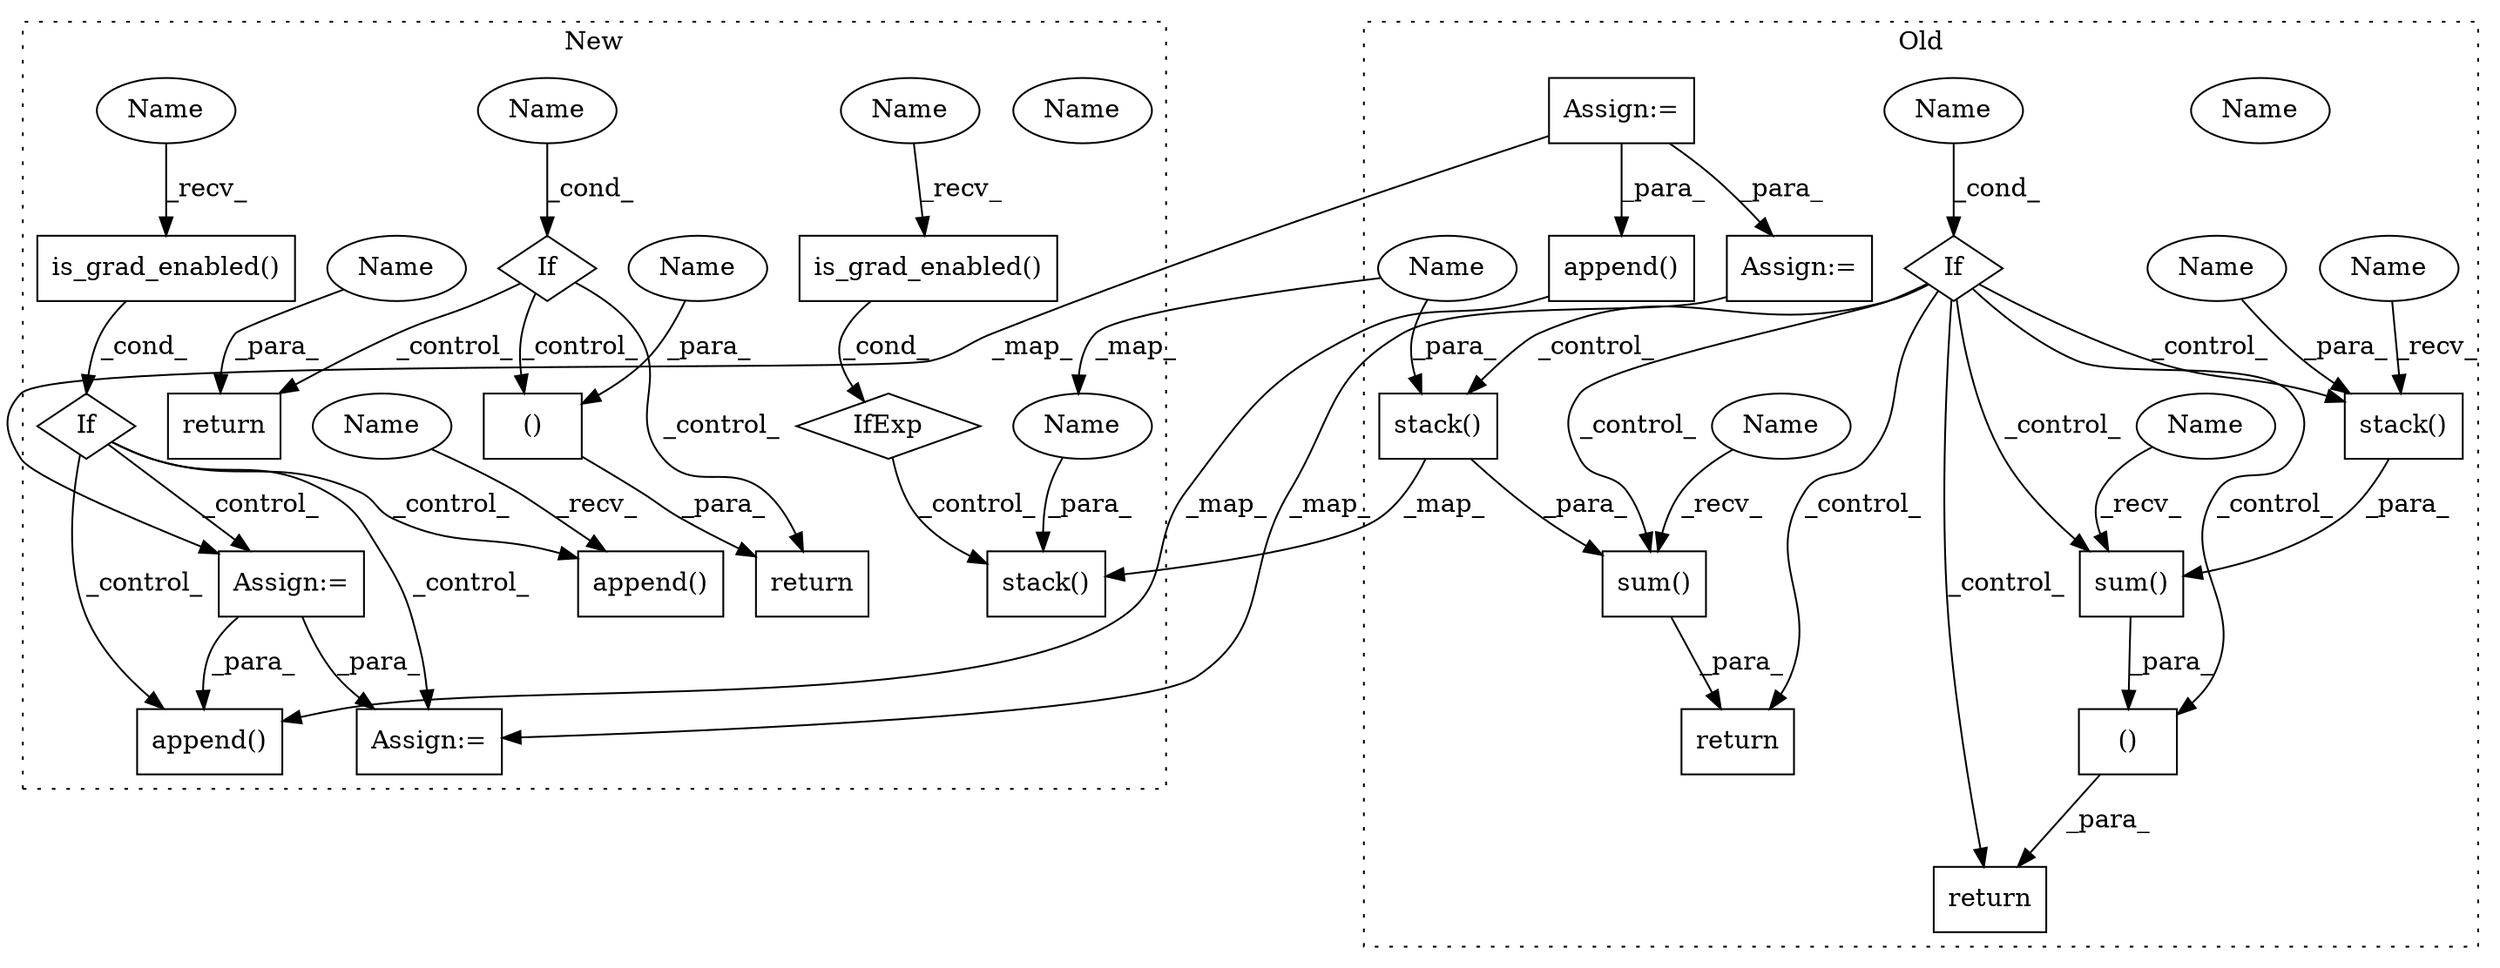digraph G {
subgraph cluster0 {
1 [label="sum()" a="75" s="4386,4411" l="10,1" shape="box"];
3 [label="return" a="93" s="4379" l="7" shape="box"];
5 [label="()" a="54" s="4412" l="14" shape="box"];
6 [label="sum()" a="75" s="4460,4485" l="10,1" shape="box"];
7 [label="If" a="96" s="4355,4365" l="3,14" shape="diamond"];
10 [label="Name" a="87" s="4358" l="7" shape="ellipse"];
12 [label="stack()" a="75" s="4396,4410" l="12,1" shape="box"];
13 [label="stack()" a="75" s="4470,4484" l="12,1" shape="box"];
20 [label="return" a="93" s="4453" l="7" shape="box"];
21 [label="append()" a="75" s="4240,4251" l="10,1" shape="box"];
24 [label="Assign:=" a="68" s="3998" l="3" shape="box"];
25 [label="Assign:=" a="68" s="4211" l="4" shape="box"];
27 [label="Name" a="87" s="4386" l="5" shape="ellipse"];
28 [label="Name" a="87" s="4396" l="5" shape="ellipse"];
29 [label="Name" a="87" s="4460" l="5" shape="ellipse"];
30 [label="Name" a="87" s="4408" l="2" shape="ellipse"];
31 [label="Name" a="87" s="4482" l="2" shape="ellipse"];
32 [label="Name" a="87" s="4358" l="7" shape="ellipse"];
label = "Old";
style="dotted";
}
subgraph cluster1 {
2 [label="()" a="54" s="4564" l="14" shape="box"];
4 [label="return" a="93" s="4555" l="7" shape="box"];
8 [label="If" a="96" s="4531,4541" l="3,14" shape="diamond"];
9 [label="Name" a="87" s="4534" l="7" shape="ellipse"];
11 [label="return" a="93" s="4605" l="7" shape="box"];
14 [label="stack()" a="75" s="4472,4486" l="12,1" shape="box"];
15 [label="is_grad_enabled()" a="75" s="4000" l="23" shape="box"];
16 [label="If" a="96" s="3997,4023" l="3,18" shape="diamond"];
17 [label="is_grad_enabled()" a="75" s="4491" l="23" shape="box"];
18 [label="IfExp" a="51" s="4487,4514" l="4,6" shape="diamond"];
19 [label="append()" a="75" s="4351,4362" l="10,1" shape="box"];
22 [label="append()" a="75" s="4304,4315" l="10,1" shape="box"];
23 [label="Assign:=" a="68" s="4042" l="3" shape="box"];
26 [label="Assign:=" a="68" s="4271" l="4" shape="box"];
33 [label="Name" a="87" s="4534" l="7" shape="ellipse"];
34 [label="Name" a="87" s="4351" l="2" shape="ellipse"];
35 [label="Name" a="87" s="4484" l="2" shape="ellipse"];
36 [label="Name" a="87" s="4612" l="2" shape="ellipse"];
37 [label="Name" a="87" s="4562" l="2" shape="ellipse"];
38 [label="Name" a="87" s="4000" l="5" shape="ellipse"];
39 [label="Name" a="87" s="4491" l="5" shape="ellipse"];
label = "New";
style="dotted";
}
1 -> 5 [label="_para_"];
2 -> 4 [label="_para_"];
5 -> 3 [label="_para_"];
6 -> 20 [label="_para_"];
7 -> 1 [label="_control_"];
7 -> 13 [label="_control_"];
7 -> 3 [label="_control_"];
7 -> 6 [label="_control_"];
7 -> 5 [label="_control_"];
7 -> 12 [label="_control_"];
7 -> 20 [label="_control_"];
8 -> 11 [label="_control_"];
8 -> 2 [label="_control_"];
8 -> 4 [label="_control_"];
12 -> 1 [label="_para_"];
13 -> 14 [label="_map_"];
13 -> 6 [label="_para_"];
15 -> 16 [label="_cond_"];
16 -> 23 [label="_control_"];
16 -> 19 [label="_control_"];
16 -> 22 [label="_control_"];
16 -> 26 [label="_control_"];
17 -> 18 [label="_cond_"];
18 -> 14 [label="_control_"];
21 -> 22 [label="_map_"];
23 -> 22 [label="_para_"];
23 -> 26 [label="_para_"];
24 -> 21 [label="_para_"];
24 -> 23 [label="_map_"];
24 -> 25 [label="_para_"];
25 -> 26 [label="_map_"];
27 -> 1 [label="_recv_"];
28 -> 12 [label="_recv_"];
29 -> 6 [label="_recv_"];
30 -> 12 [label="_para_"];
31 -> 13 [label="_para_"];
31 -> 35 [label="_map_"];
32 -> 7 [label="_cond_"];
33 -> 8 [label="_cond_"];
34 -> 19 [label="_recv_"];
35 -> 14 [label="_para_"];
36 -> 11 [label="_para_"];
37 -> 2 [label="_para_"];
38 -> 15 [label="_recv_"];
39 -> 17 [label="_recv_"];
}